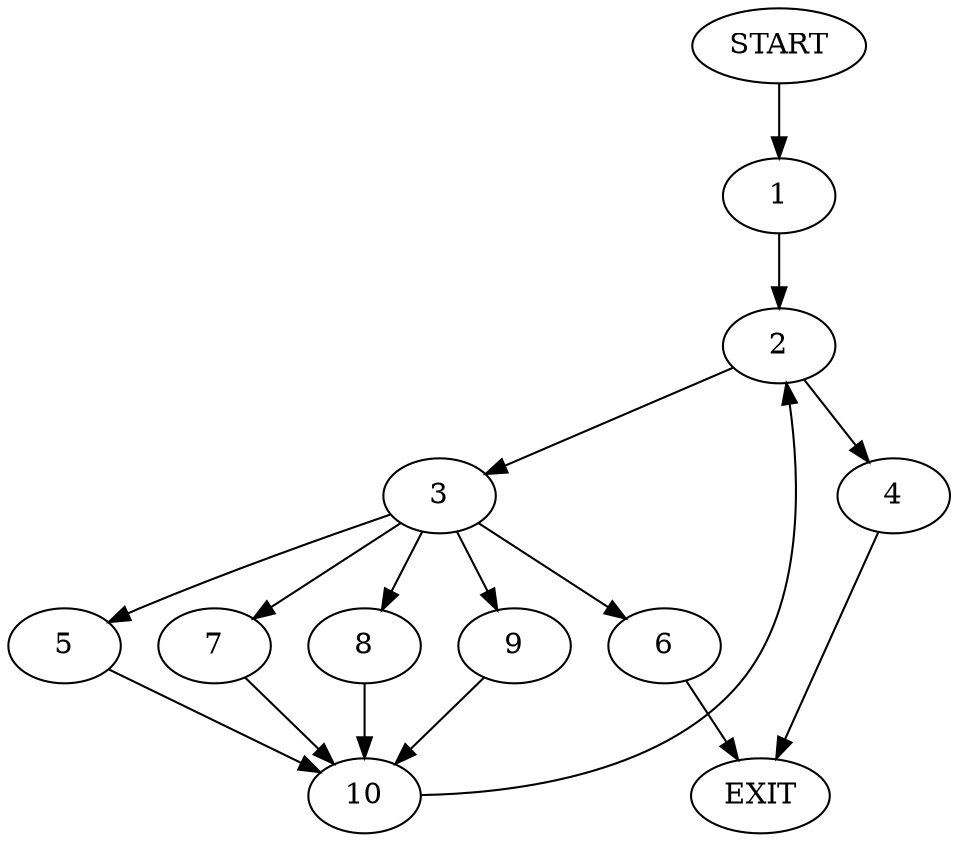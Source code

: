 digraph {
0 [label="START"]
11 [label="EXIT"]
0 -> 1
1 -> 2
2 -> 3
2 -> 4
3 -> 5
3 -> 6
3 -> 7
3 -> 8
3 -> 9
4 -> 11
5 -> 10
8 -> 10
6 -> 11
7 -> 10
9 -> 10
10 -> 2
}

